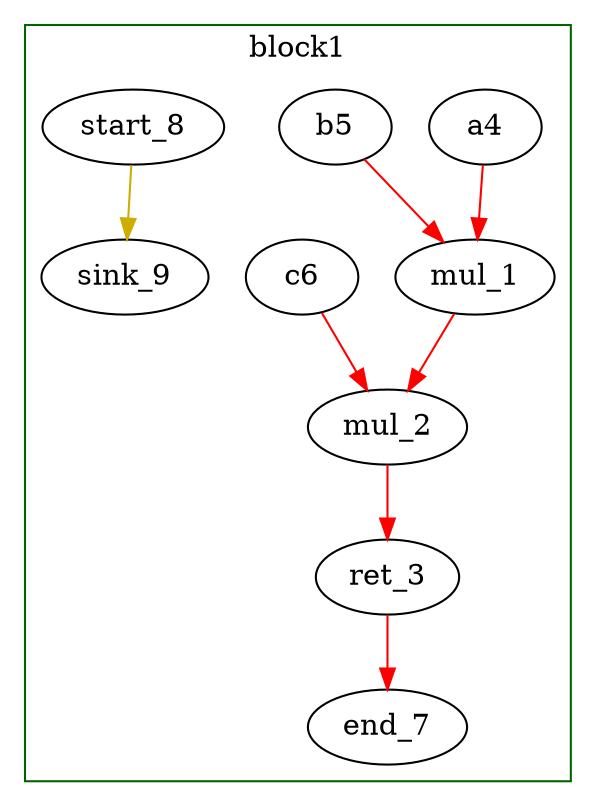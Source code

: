 Digraph G {
    splines=spline;
//DHLS version: 0.1.1" [shape = "none" pos = "20,20!"]
        "mul_1" [type = "Operator", bbID = 1, op = "mul_op", in = "in1:32 in2:32", out = "out1:32", delay = 0.0, latency = 4, II = 1];
        "mul_2" [type = "Operator", bbID = 1, op = "mul_op", in = "in1:32 in2:32", out = "out1:32", delay = 0.0, latency = 4, II = 1];
        "ret_3" [type = "Operator", bbID = 1, op = "ret_op", in = "in1:32", out = "out1:32", delay = 0.0, latency = 0, II = 1];
        "a4" [type = "Entry", bbID = 1, in = "in1:32", out = "out1:32"];
        "b5" [type = "Entry", bbID = 1, in = "in1:32", out = "out1:32"];
        "c6" [type = "Entry", bbID = 1, in = "in1:32", out = "out1:32"];
        "end_7" [type = "Exit", bbID = 0, in = "in1:32 ", out = "out1:32"];
        "start_8" [type = "Entry", control = "true", bbID = 1, in = "in1:0", out = "out1:0"];
        "sink_9" [type = "Sink", bbID = 0, in = "in1:0"];
    subgraph cluster_0 {
    color = "darkgreen";
        label = "block1";
        "mul_1" -> "mul_2" [color = "red", from = "out1", to = "in1"];
        "mul_2" -> "ret_3" [color = "red", from = "out1", to = "in1"];
        "ret_3" -> "end_7" [color = "red", from = "out1", to = "in1"];
        "a4" -> "mul_1" [color = "red", from = "out1", to = "in1"];
        "b5" -> "mul_1" [color = "red", from = "out1", to = "in2"];
        "c6" -> "mul_2" [color = "red", from = "out1", to = "in2"];
        "start_8" -> "sink_9" [color = "gold3", from = "out1", to = "in1"];
    }
}
